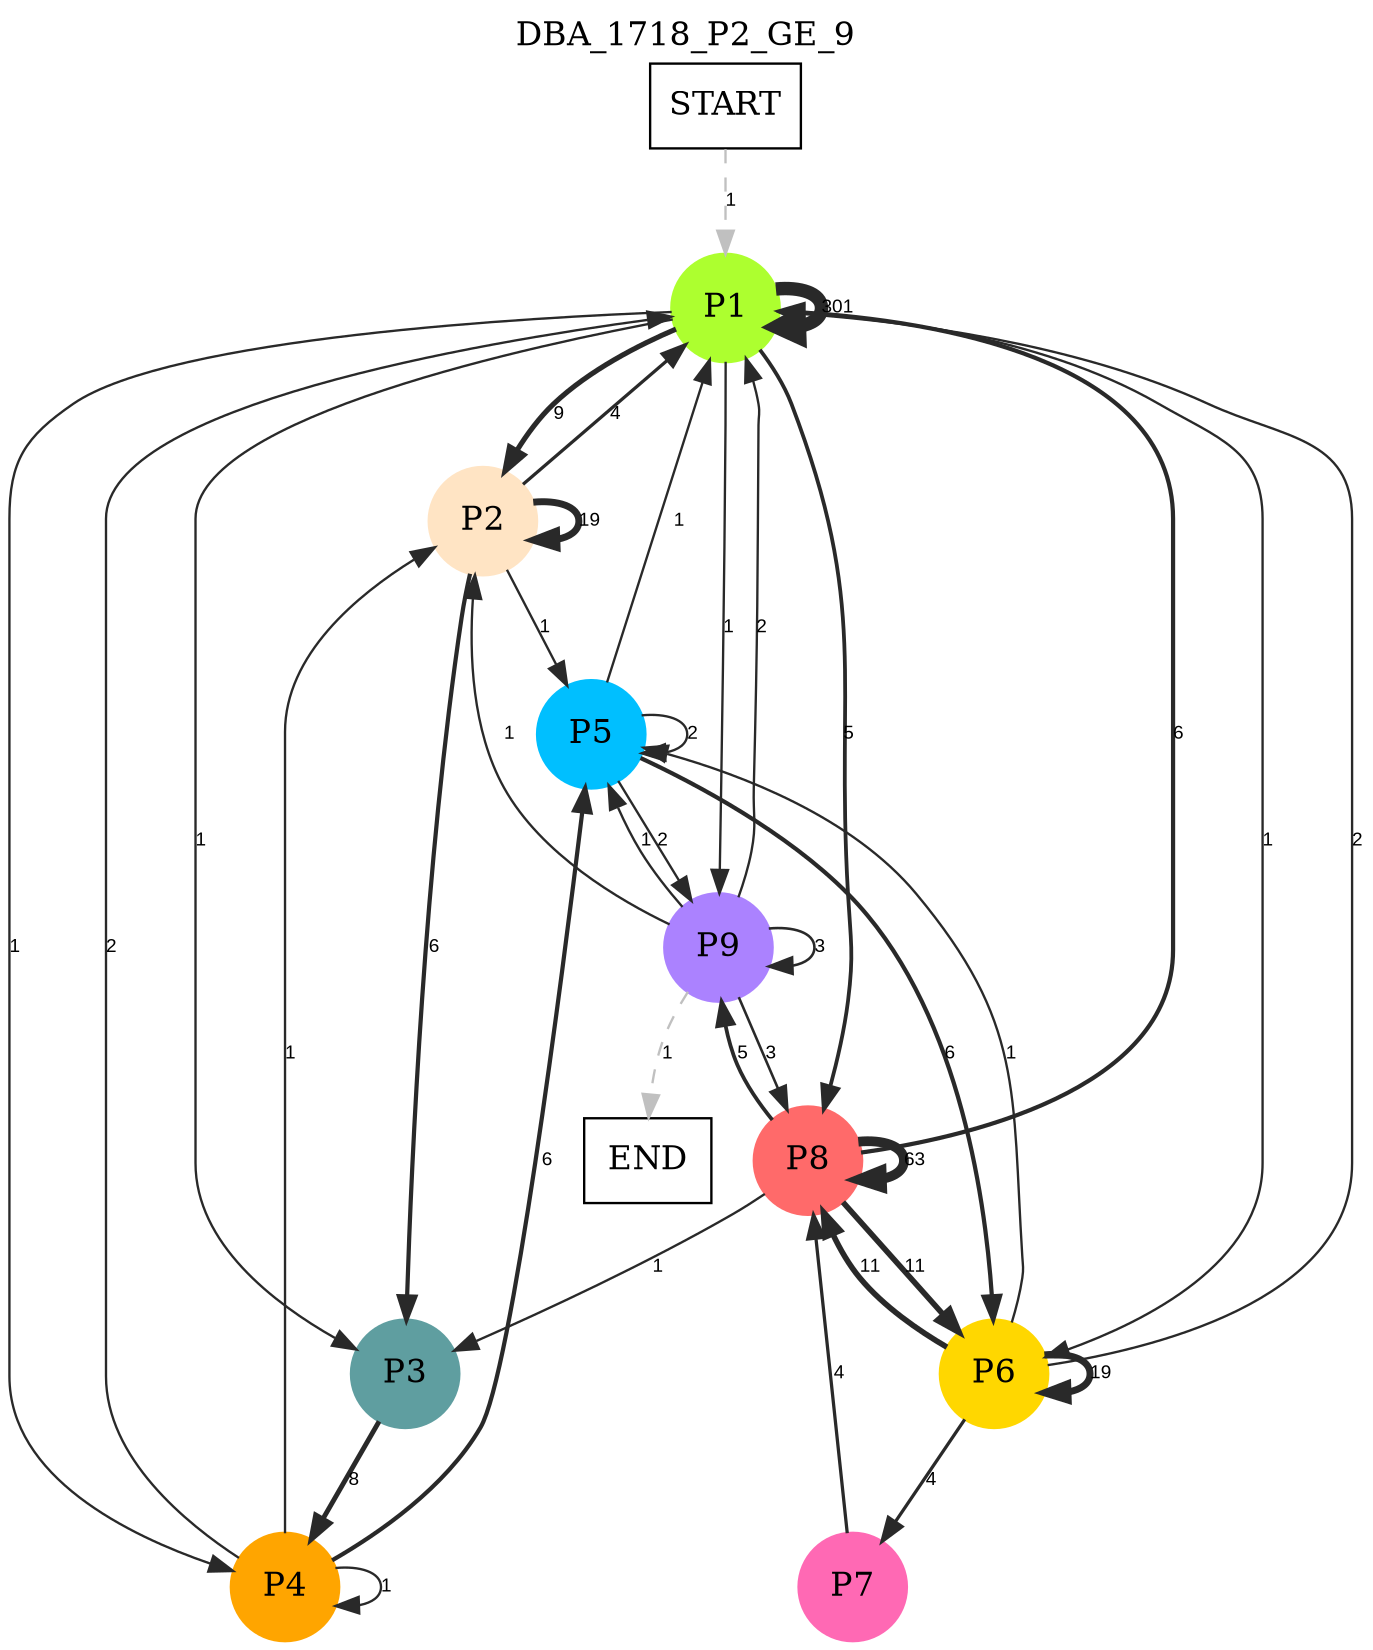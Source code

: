 digraph DBA_1718_P2_GE_9 {
	labelloc="t";
	label=DBA_1718_P2_GE_9;
	dpi = 150
	size="16,11!";
	margin = 0;
"START" [shape=box, fillcolor=white, style=filled, color=black]
"P1" [shape=circle, color=greenyellow, style=filled]
"P2" [shape=circle, color=bisque, style=filled]
"P3" [shape=circle, color=cadetblue, style=filled]
"P4" [shape=circle, color=orange, style=filled]
"P5" [shape=circle, color=deepskyblue, style=filled]
"P6" [shape=circle, color=gold, style=filled]
"P7" [shape=circle, color=hotpink, style=filled]
"P8" [shape=circle, color=indianred1, style=filled]
"P9" [shape=circle, color=mediumpurple1, style=filled]
"END" [shape=box, fillcolor=white, style=filled, color=black]
"START" -> "P1" [ style = dashed color=grey label ="1" labelfloat=false fontname="Arial" fontsize=8]

"P1" -> "P1" [ color=grey16 penwidth = "5.70711026474888"label ="301" labelfloat=false fontname="Arial" fontsize=8]

"P1" -> "P2" [ color=grey16 penwidth = "2.19722457733622"label ="9" labelfloat=false fontname="Arial" fontsize=8]

"P1" -> "P3" [ color=grey16 penwidth = "1"label ="1" labelfloat=false fontname="Arial" fontsize=8]

"P1" -> "P4" [ color=grey16 penwidth = "1"label ="1" labelfloat=false fontname="Arial" fontsize=8]

"P1" -> "P6" [ color=grey16 penwidth = "1"label ="1" labelfloat=false fontname="Arial" fontsize=8]

"P1" -> "P8" [ color=grey16 penwidth = "1.6094379124341"label ="5" labelfloat=false fontname="Arial" fontsize=8]

"P1" -> "P9" [ color=grey16 penwidth = "1"label ="1" labelfloat=false fontname="Arial" fontsize=8]

"P2" -> "P1" [ color=grey16 penwidth = "1.38629436111989"label ="4" labelfloat=false fontname="Arial" fontsize=8]

"P2" -> "P2" [ color=grey16 penwidth = "2.94443897916644"label ="19" labelfloat=false fontname="Arial" fontsize=8]

"P2" -> "P3" [ color=grey16 penwidth = "1.79175946922805"label ="6" labelfloat=false fontname="Arial" fontsize=8]

"P2" -> "P5" [ color=grey16 penwidth = "1"label ="1" labelfloat=false fontname="Arial" fontsize=8]

"P3" -> "P4" [ color=grey16 penwidth = "2.07944154167984"label ="8" labelfloat=false fontname="Arial" fontsize=8]

"P4" -> "P1" [ color=grey16 penwidth = "1"label ="2" labelfloat=false fontname="Arial" fontsize=8]

"P4" -> "P2" [ color=grey16 penwidth = "1"label ="1" labelfloat=false fontname="Arial" fontsize=8]

"P4" -> "P4" [ color=grey16 penwidth = "1"label ="1" labelfloat=false fontname="Arial" fontsize=8]

"P4" -> "P5" [ color=grey16 penwidth = "1.79175946922805"label ="6" labelfloat=false fontname="Arial" fontsize=8]

"P5" -> "P1" [ color=grey16 penwidth = "1"label ="1" labelfloat=false fontname="Arial" fontsize=8]

"P5" -> "P5" [ color=grey16 penwidth = "1"label ="2" labelfloat=false fontname="Arial" fontsize=8]

"P5" -> "P6" [ color=grey16 penwidth = "1.79175946922805"label ="6" labelfloat=false fontname="Arial" fontsize=8]

"P5" -> "P9" [ color=grey16 penwidth = "1"label ="2" labelfloat=false fontname="Arial" fontsize=8]

"P6" -> "P1" [ color=grey16 penwidth = "1"label ="2" labelfloat=false fontname="Arial" fontsize=8]

"P6" -> "P5" [ color=grey16 penwidth = "1"label ="1" labelfloat=false fontname="Arial" fontsize=8]

"P6" -> "P6" [ color=grey16 penwidth = "2.94443897916644"label ="19" labelfloat=false fontname="Arial" fontsize=8]

"P6" -> "P7" [ color=grey16 penwidth = "1.38629436111989"label ="4" labelfloat=false fontname="Arial" fontsize=8]

"P6" -> "P8" [ color=grey16 penwidth = "2.39789527279837"label ="11" labelfloat=false fontname="Arial" fontsize=8]

"P7" -> "P8" [ color=grey16 penwidth = "1.38629436111989"label ="4" labelfloat=false fontname="Arial" fontsize=8]

"P8" -> "P1" [ color=grey16 penwidth = "1.79175946922805"label ="6" labelfloat=false fontname="Arial" fontsize=8]

"P8" -> "P3" [ color=grey16 penwidth = "1"label ="1" labelfloat=false fontname="Arial" fontsize=8]

"P8" -> "P6" [ color=grey16 penwidth = "2.39789527279837"label ="11" labelfloat=false fontname="Arial" fontsize=8]

"P8" -> "P8" [ color=grey16 penwidth = "4.14313472639153"label ="63" labelfloat=false fontname="Arial" fontsize=8]

"P8" -> "P9" [ color=grey16 penwidth = "1.6094379124341"label ="5" labelfloat=false fontname="Arial" fontsize=8]

"P9" -> "P1" [ color=grey16 penwidth = "1"label ="2" labelfloat=false fontname="Arial" fontsize=8]

"P9" -> "P2" [ color=grey16 penwidth = "1"label ="1" labelfloat=false fontname="Arial" fontsize=8]

"P9" -> "P5" [ color=grey16 penwidth = "1"label ="1" labelfloat=false fontname="Arial" fontsize=8]

"P9" -> "P8" [ color=grey16 penwidth = "1.09861228866811"label ="3" labelfloat=false fontname="Arial" fontsize=8]

"P9" -> "P9" [ color=grey16 penwidth = "1.09861228866811"label ="3" labelfloat=false fontname="Arial" fontsize=8]

"P9" -> "END" [ style = dashed color=grey label ="1" labelfloat=false fontname="Arial" fontsize=8]

}
